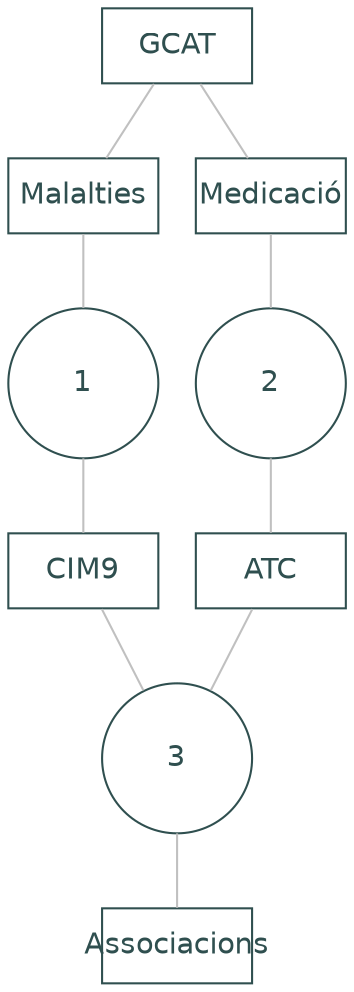 digraph workflow {
  
  edge [
    color = grey
    arrowhead = none
    arrowtail = none
  ]
  
  node [
    fontcolor = darkslategray
    fixedsize = true
    fontname=Helvetica
    width = 1
    color = darkslategray
  ]

  graph [
    overlap = true,
    fontsize = 10
  ]

  node [
    shape=circle
  ]
  1
  2
  3

  node [
    shape=box
  ]
  GCAT
  Malalties
  Medicació
  CIM9
  ATC
  Associacions

  GCAT->Malalties
  GCAT->Medicació
  Malalties->1
  1->CIM9
  Medicació->2
  2->ATC
  CIM9->3
  ATC->3
  3->Associacions
  
}